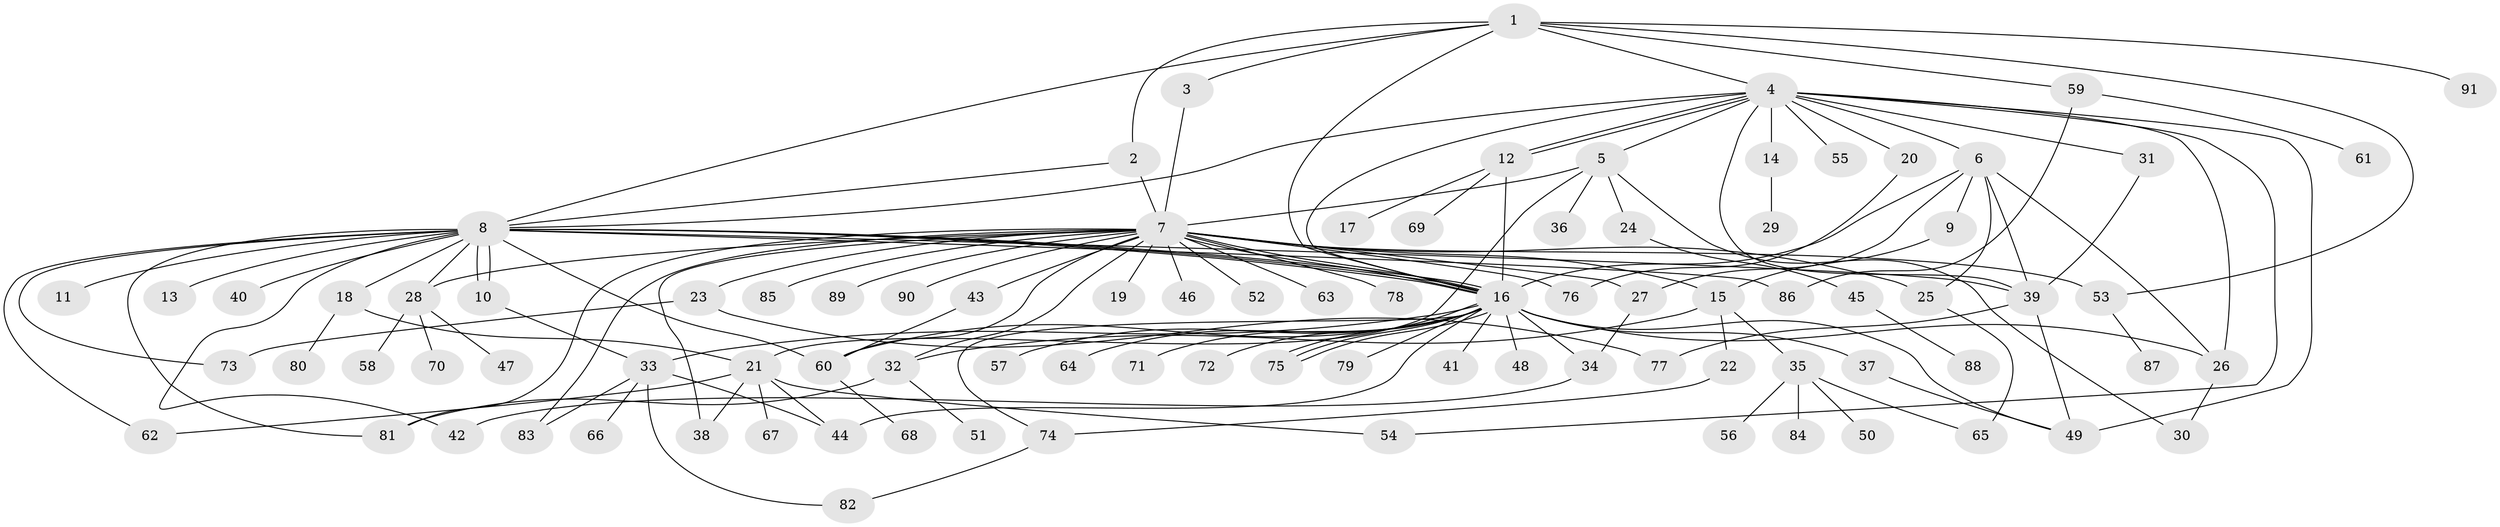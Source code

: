 // coarse degree distribution, {17: 0.037037037037037035, 3: 0.14814814814814814, 4: 0.07407407407407407, 1: 0.5185185185185185, 2: 0.14814814814814814, 5: 0.037037037037037035, 16: 0.037037037037037035}
// Generated by graph-tools (version 1.1) at 2025/18/03/04/25 18:18:01]
// undirected, 91 vertices, 143 edges
graph export_dot {
graph [start="1"]
  node [color=gray90,style=filled];
  1;
  2;
  3;
  4;
  5;
  6;
  7;
  8;
  9;
  10;
  11;
  12;
  13;
  14;
  15;
  16;
  17;
  18;
  19;
  20;
  21;
  22;
  23;
  24;
  25;
  26;
  27;
  28;
  29;
  30;
  31;
  32;
  33;
  34;
  35;
  36;
  37;
  38;
  39;
  40;
  41;
  42;
  43;
  44;
  45;
  46;
  47;
  48;
  49;
  50;
  51;
  52;
  53;
  54;
  55;
  56;
  57;
  58;
  59;
  60;
  61;
  62;
  63;
  64;
  65;
  66;
  67;
  68;
  69;
  70;
  71;
  72;
  73;
  74;
  75;
  76;
  77;
  78;
  79;
  80;
  81;
  82;
  83;
  84;
  85;
  86;
  87;
  88;
  89;
  90;
  91;
  1 -- 2;
  1 -- 3;
  1 -- 4;
  1 -- 8;
  1 -- 16;
  1 -- 53;
  1 -- 59;
  1 -- 91;
  2 -- 7;
  2 -- 8;
  3 -- 7;
  4 -- 5;
  4 -- 6;
  4 -- 8;
  4 -- 12;
  4 -- 12;
  4 -- 14;
  4 -- 16;
  4 -- 20;
  4 -- 26;
  4 -- 31;
  4 -- 39;
  4 -- 49;
  4 -- 54;
  4 -- 55;
  5 -- 7;
  5 -- 21;
  5 -- 24;
  5 -- 30;
  5 -- 36;
  6 -- 9;
  6 -- 16;
  6 -- 25;
  6 -- 26;
  6 -- 27;
  6 -- 39;
  7 -- 15;
  7 -- 16;
  7 -- 16;
  7 -- 19;
  7 -- 23;
  7 -- 25;
  7 -- 27;
  7 -- 28;
  7 -- 32;
  7 -- 38;
  7 -- 43;
  7 -- 46;
  7 -- 52;
  7 -- 53;
  7 -- 60;
  7 -- 63;
  7 -- 76;
  7 -- 78;
  7 -- 81;
  7 -- 83;
  7 -- 85;
  7 -- 89;
  7 -- 90;
  8 -- 10;
  8 -- 10;
  8 -- 11;
  8 -- 13;
  8 -- 16;
  8 -- 16;
  8 -- 16;
  8 -- 18;
  8 -- 28;
  8 -- 39;
  8 -- 40;
  8 -- 42;
  8 -- 60;
  8 -- 62;
  8 -- 73;
  8 -- 81;
  8 -- 86;
  9 -- 15;
  10 -- 33;
  12 -- 16;
  12 -- 17;
  12 -- 69;
  14 -- 29;
  15 -- 22;
  15 -- 32;
  15 -- 35;
  16 -- 26;
  16 -- 33;
  16 -- 34;
  16 -- 37;
  16 -- 41;
  16 -- 44;
  16 -- 48;
  16 -- 49;
  16 -- 57;
  16 -- 60;
  16 -- 64;
  16 -- 71;
  16 -- 72;
  16 -- 74;
  16 -- 75;
  16 -- 75;
  16 -- 75;
  16 -- 79;
  18 -- 21;
  18 -- 80;
  20 -- 76;
  21 -- 38;
  21 -- 44;
  21 -- 54;
  21 -- 62;
  21 -- 67;
  22 -- 74;
  23 -- 73;
  23 -- 77;
  24 -- 45;
  25 -- 65;
  26 -- 30;
  27 -- 34;
  28 -- 47;
  28 -- 58;
  28 -- 70;
  31 -- 39;
  32 -- 51;
  32 -- 81;
  33 -- 44;
  33 -- 66;
  33 -- 82;
  33 -- 83;
  34 -- 42;
  35 -- 50;
  35 -- 56;
  35 -- 65;
  35 -- 84;
  37 -- 49;
  39 -- 49;
  39 -- 77;
  43 -- 60;
  45 -- 88;
  53 -- 87;
  59 -- 61;
  59 -- 86;
  60 -- 68;
  74 -- 82;
}
